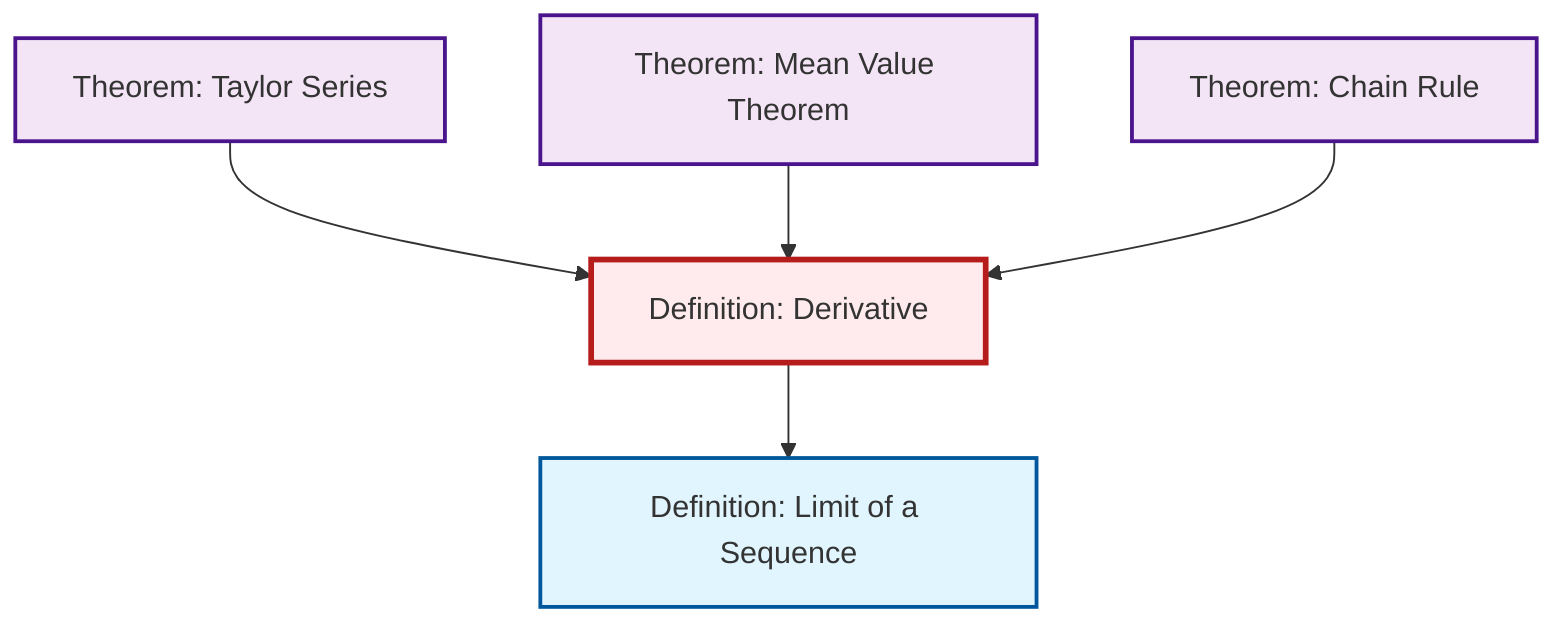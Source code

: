 graph TD
    classDef definition fill:#e1f5fe,stroke:#01579b,stroke-width:2px
    classDef theorem fill:#f3e5f5,stroke:#4a148c,stroke-width:2px
    classDef axiom fill:#fff3e0,stroke:#e65100,stroke-width:2px
    classDef example fill:#e8f5e9,stroke:#1b5e20,stroke-width:2px
    classDef current fill:#ffebee,stroke:#b71c1c,stroke-width:3px
    def-limit["Definition: Limit of a Sequence"]:::definition
    thm-mean-value["Theorem: Mean Value Theorem"]:::theorem
    def-derivative["Definition: Derivative"]:::definition
    thm-chain-rule["Theorem: Chain Rule"]:::theorem
    thm-taylor-series["Theorem: Taylor Series"]:::theorem
    thm-taylor-series --> def-derivative
    thm-mean-value --> def-derivative
    thm-chain-rule --> def-derivative
    def-derivative --> def-limit
    class def-derivative current